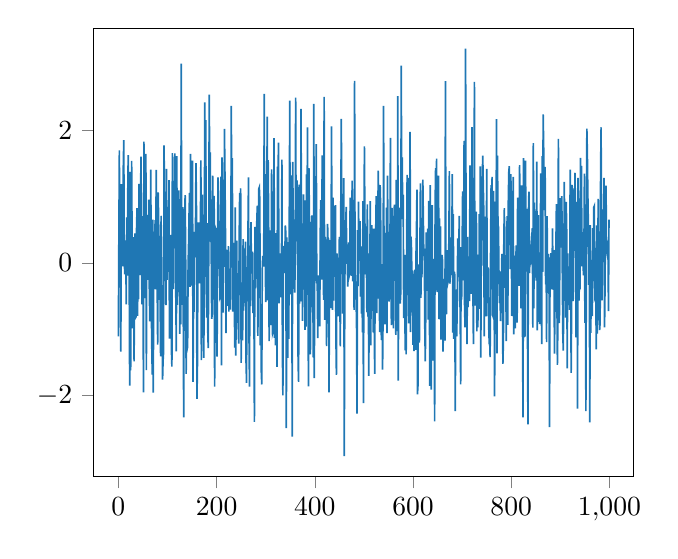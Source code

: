 % This file was created by matplotlib2tikz v0.6.17.
\begin{tikzpicture}

\definecolor{color0}{rgb}{0.122,0.467,0.706}

\begin{axis}[
xmin=-49.95, xmax=1048.95,
ymin=-3.227, ymax=3.541,
tick align=outside,
tick pos=left,
x grid style={white!69.02!black},
y grid style={white!69.02!black}
]
\addplot [semithick, color0, forget plot]
table {%
0 -1.112
1 0.387
2 1.696
3 -0.375
4 0.935
5 -1.341
6 1.188
7 0.255
8 0.216
9 -0.054
10 1.436
11 1.85
12 0.064
13 -0.176
14 0.262
15 0.338
16 -0.627
17 0.686
18 -0.193
19 0.966
20 1.625
21 0.995
22 -0.099
23 -1.855
24 1.373
25 -1.624
26 -0.01
27 1.539
28 0.226
29 -0.989
30 0.387
31 -0.152
32 -1.488
33 0.027
34 0.443
35 -0.829
36 -0.816
37 0.504
38 0.825
39 -0.803
40 -0.052
41 -0.548
42 1.192
43 0.691
44 -0.187
45 0.706
46 1.604
47 0.288
48 -0.627
49 -0.412
50 0.705
51 -1.955
52 1.829
53 -0.534
54 0.888
55 0.258
56 1.644
57 -1.62
58 0.724
59 0.297
60 -0.112
61 -0.257
62 0.955
63 -0.379
64 -0.883
65 -0.296
66 1.408
67 -0.581
68 -1.246
69 -1.689
70 0.651
71 -1.959
72 -0.156
73 -0.226
74 0.419
75 0.644
76 -0.403
77 1.402
78 0.225
79 -0.307
80 -1.235
81 1.064
82 0.636
83 -0.559
84 0.408
85 -0.49
86 -1.413
87 0.71
88 -0.253
89 -0.786
90 -1.762
91 -1.48
92 -1.35
93 1.771
94 0.853
95 -0.275
96 0.645
97 -0.638
98 1.416
99 -0.257
100 0.074
101 0.549
102 0.083
103 1.247
104 -1.146
105 -0.663
106 -0.409
107 0.423
108 -1.298
109 -1.567
110 1.655
111 0.909
112 -0.397
113 0.636
114 0.264
115 1.653
116 0.927
117 -0.533
118 -1.338
119 1.611
120 -0.636
121 -0.073
122 0.76
123 1.094
124 0.632
125 -1.072
126 0.954
127 -0.93
128 3.008
129 -0.071
130 -0.634
131 0.839
132 -0.466
133 -2.334
134 0.455
135 0.715
136 1.023
137 0.102
138 -1.677
139 -0.507
140 -1.304
141 -1.266
142 -0.033
143 0.297
144 0.759
145 1.055
146 -0.363
147 1.643
148 -0.344
149 0.49
150 -0.171
151 1.541
152 -1.798
153 -0.621
154 -0.742
155 0.468
156 0.081
157 0.459
158 1.505
159 0.808
160 -2.053
161 -1.542
162 0.152
163 0.609
164 -0.109
165 -0.31
166 0.467
167 0.516
168 1.547
169 -1.468
170 -0.156
171 1.028
172 -1.134
173 0.135
174 -1.435
175 0.3
176 2.423
177 0.169
178 2.152
179 -0.435
180 -0.828
181 0.597
182 -1.021
183 -1.289
184 0.138
185 2.54
186 1.324
187 1.668
188 0.325
189 0.314
190 -0.847
191 -0.78
192 1.315
193 0.611
194 -0.556
195 1.009
196 -1.868
197 -0.423
198 0.513
199 0.487
200 -1.014
201 -1.417
202 0.515
203 1.288
204 1.014
205 0.422
206 -0.171
207 -0.522
208 -0.499
209 1.3
210 -1.548
211 1.592
212 0.65
213 -0.751
214 0.382
215 -0.06
216 2.022
217 1.347
218 0.499
219 -1.062
220 0.197
221 -0.33
222 0.004
223 -0.651
224 0.253
225 -0.736
226 -0.087
227 -0.188
228 -0.707
229 0.246
230 2.369
231 0.129
232 1.579
233 -0.736
234 0.301
235 -0.305
236 -0.446
237 -1.281
238 0.836
239 -1.4
240 -0.742
241 0.334
242 -0.908
243 -0.274
244 -0.925
245 -1.22
246 0.353
247 1.05
248 0.797
249 1.125
250 -1.511
251 -0.355
252 -0.371
253 -1.172
254 0.357
255 -0.721
256 0.126
257 0.001
258 0.095
259 0.32
260 -1.5
261 -1.813
262 -0.113
263 -0.583
264 0.544
265 1.288
266 -1.098
267 -1.868
268 0.26
269 -0.656
270 0.613
271 -0.162
272 0.091
273 0.168
274 -0.758
275 -0.566
276 -0.518
277 -2.401
278 0.541
279 -0.386
280 -0.139
281 0.087
282 0.665
283 0.861
284 -1.105
285 -0.249
286 1.119
287 1.14
288 0.947
289 -1.248
290 -0.619
291 -1.637
292 -1.837
293 -0.101
294 0.105
295 0.053
296 -0.057
297 2.548
298 -0.021
299 0.348
300 -0.594
301 1.339
302 -0.16
303 2.206
304 -0.569
305 1.548
306 0.621
307 -1.184
308 -0.379
309 -0.173
310 0.491
311 -0.941
312 1.411
313 0.911
314 -1.063
315 -1.033
316 -0.29
317 1.88
318 -1.132
319 0.448
320 -1.248
321 0.448
322 -0.027
323 -1.571
324 1.452
325 1.155
326 1.814
327 -0.611
328 0.142
329 -0.401
330 -0.522
331 -0.411
332 -0.351
333 1.559
334 -1.331
335 -2.002
336 0.254
337 -0.076
338 -0.155
339 0.115
340 0.564
341 0.448
342 -2.497
343 0.384
344 -0.695
345 -1.435
346 0.31
347 -1.147
348 0.632
349 2.449
350 -0.477
351 0.358
352 1.15
353 1.319
354 -2.623
355 1.523
356 0.598
357 0.393
358 -0.138
359 -0.452
360 -0.062
361 2.495
362 0.322
363 1.042
364 1.243
365 0.037
366 -1.514
367 -1.796
368 1.179
369 -0.618
370 1.06
371 -0.07
372 2.323
373 -0.584
374 -0.153
375 -0.875
376 -0.144
377 1.033
378 -0.405
379 0.943
380 -1.011
381 -0.289
382 -0.962
383 1.335
384 -0.483
385 2.044
386 0.161
387 -1.867
388 1.429
389 0.642
390 -0.307
391 -1.381
392 -0.277
393 0.551
394 0.716
395 -0.668
396 -0.41
397 -1.431
398 2.4
399 -1.742
400 0.598
401 -0.272
402 0.609
403 1.793
404 -0.3
405 -0.311
406 -1.139
407 -0.19
408 -0.325
409 -0.437
410 -0.961
411 0.394
412 0.944
413 0.32
414 -0.255
415 1.62
416 0.862
417 -0.018
418 -0.56
419 2.506
420 -0.863
421 0.391
422 0.326
423 -0.497
424 -1.257
425 -0.407
426 0.587
427 0.295
428 0.369
429 -1.956
430 0.343
431 -0.418
432 -0.684
433 -0.392
434 2.061
435 0.285
436 -0.709
437 0.984
438 -0.572
439 0.786
440 0.859
441 -0.214
442 0.872
443 -1.12
444 -1.692
445 0.142
446 0.02
447 -0.809
448 -0.715
449 -0.234
450 0.392
451 -0.573
452 -1.262
453 0.954
454 2.171
455 0.296
456 0.572
457 -0.769
458 0.703
459 1.277
460 -2.919
461 -0.548
462 0.645
463 0.604
464 0.843
465 -0.016
466 0.278
467 -0.358
468 0.082
469 0.306
470 -0.201
471 -0.168
472 0.984
473 0.24
474 -0.125
475 -0.197
476 1.24
477 -0.28
478 0.607
479 0.63
480 -0.71
481 2.745
482 -0.152
483 -0.334
484 -0.542
485 -0.902
486 -2.277
487 0.492
488 -0.351
489 0.922
490 0.116
491 0.232
492 0.63
493 -0.509
494 0.248
495 -0.768
496 -0.077
497 -1.049
498 0.932
499 -2.118
500 0.005
501 1.759
502 0.628
503 -0.174
504 0.55
505 0.154
506 -0.746
507 0.882
508 -0.814
509 -0.462
510 -1.706
511 0.143
512 -0.173
513 0.931
514 -1.248
515 0.289
516 0.567
517 -0.391
518 -0.094
519 -1.051
520 0.517
521 -0.9
522 -1.676
523 0.186
524 0.429
525 1.007
526 -0.759
527 -0.282
528 -0.541
529 1.391
530 1.018
531 0.594
532 -1.045
533 1.171
534 0.859
535 -1.027
536 -1.166
537 -0.02
538 -1.612
539 -0.784
540 2.367
541 -0.097
542 0.073
543 -0.93
544 0.45
545 -0.368
546 0.833
547 -1.062
548 1.314
549 0.35
550 0.247
551 -0.584
552 -0.506
553 0.083
554 1.886
555 -0.372
556 -0.942
557 0.829
558 0.606
559 0.225
560 -0.989
561 0.464
562 0.876
563 0.625
564 0.477
565 -1.088
566 1.251
567 1.049
568 -1.03
569 2.517
570 -1.78
571 0.602
572 -0.281
573 0.833
574 -0.615
575 -0.454
576 2.975
577 0.927
578 1.592
579 0.66
580 1.027
581 -0.834
582 0.005
583 0.118
584 -1.322
585 -0.188
586 -1.381
587 0.236
588 1.328
589 0.616
590 1.282
591 -0.913
592 -0.727
593 0.023
594 1.978
595 -1.045
596 0.395
597 0.174
598 -0.457
599 -0.116
600 -1.24
601 -0.407
602 -1.333
603 -0.179
604 -0.105
605 -1.315
606 0.093
607 0.473
608 1.104
609 -1.987
610 -1.861
611 -0.023
612 -0.806
613 -1.205
614 0.139
615 1.198
616 -0.529
617 0.132
618 -0.219
619 0.189
620 1.255
621 0.65
622 0.102
623 0.215
624 -0.977
625 -1.487
626 -0.709
627 0.459
628 -0.423
629 -0.331
630 0.514
631 -0.858
632 0.934
633 0.824
634 -1.858
635 1.173
636 -0.536
637 -1.914
638 -0.424
639 0.872
640 -1.478
641 -0.345
642 -0.6
643 0.06
644 -2.394
645 0.857
646 1.429
647 0.437
648 1.573
649 -0.443
650 -0.135
651 0.616
652 1.314
653 -0.85
654 0.671
655 -0.854
656 0.548
657 -1.161
658 -0.545
659 0.118
660 0.038
661 -1.34
662 -1.0
663 -0.244
664 -0.629
665 -1.176
666 2.741
667 0.042
668 -0.777
669 0.19
670 0.062
671 -0.299
672 -0.264
673 0.342
674 1.382
675 -0.316
676 -0.174
677 0.384
678 -0.185
679 0.302
680 1.337
681 -1.055
682 0.735
683 -1.149
684 -0.134
685 -0.18
686 -2.238
687 -0.628
688 -0.404
689 -1.111
690 -0.615
691 0.368
692 0.306
693 -0.214
694 0.708
695 -0.522
696 -0.703
697 -1.834
698 0.236
699 -0.555
700 0.2
701 1.078
702 0.536
703 -0.267
704 1.842
705 -0.673
706 -0.974
707 3.233
708 0.603
709 -0.616
710 -1.226
711 0.391
712 -0.671
713 0.078
714 -0.536
715 -0.577
716 1.47
717 1.299
718 0.379
719 -0.47
720 2.049
721 0.309
722 -0.417
723 -1.226
724 0.278
725 2.73
726 -0.647
727 -0.212
728 0.038
729 0.772
730 -1.036
731 0.125
732 -0.974
733 -0.286
734 -0.697
735 0.736
736 -0.207
737 1.457
738 -1.431
739 0.169
740 -0.044
741 1.255
742 1.619
743 1.184
744 0.816
745 -1.111
746 0.074
747 0.07
748 0.695
749 -0.808
750 1.418
751 -0.135
752 -0.607
753 -0.071
754 -0.922
755 -1.167
756 -1.147
757 -1.423
758 0.266
759 1.171
760 -0.376
761 1.296
762 -0.79
763 -0.811
764 1.087
765 0.291
766 -2.016
767 -0.794
768 0.925
769 0.037
770 2.169
771 -1.366
772 1.619
773 0.569
774 0.541
775 -0.179
776 -0.607
777 -0.142
778 -0.88
779 -0.131
780 -0.276
781 0.136
782 -0.313
783 -1.527
784 -1.182
785 0.419
786 0.826
787 -0.379
788 0.117
789 -0.307
790 -1.182
791 0.541
792 0.704
793 -0.937
794 0.909
795 1.366
796 1.457
797 0.904
798 -0.094
799 1.338
800 1.042
801 -0.803
802 -0.608
803 0.428
804 1.296
805 -1.081
806 0.107
807 -0.193
808 -0.991
809 -0.349
810 0.261
811 0.096
812 -0.904
813 0.982
814 0.215
815 0.964
816 -0.348
817 1.476
818 0.685
819 0.809
820 -0.689
821 1.168
822 0.857
823 -0.995
824 -2.335
825 1.58
826 1.021
827 -1.109
828 -1.104
829 1.541
830 0.525
831 -0.078
832 0.813
833 -0.866
834 -2.44
835 0.728
836 1.075
837 -0.157
838 0.014
839 -0.036
840 0.233
841 0.281
842 0.407
843 0.522
844 -0.978
845 1.808
846 -0.687
847 0.907
848 0.305
849 -0.225
850 0.375
851 -0.271
852 1.526
853 -1.02
854 0.439
855 0.718
856 -0.891
857 -0.473
858 -0.926
859 -0.437
860 1.35
861 0.041
862 -1.228
863 1.612
864 -0.139
865 2.239
866 1.769
867 0.954
868 0.795
869 1.449
870 -0.324
871 0.173
872 -1.196
873 0.705
874 -0.375
875 -0.405
876 0.136
877 -0.161
878 -2.482
879 0.081
880 -0.315
881 0.145
882 -0.323
883 -0.399
884 0.521
885 -0.207
886 -0.408
887 0.19
888 -1.372
889 -0.707
890 -0.154
891 0.285
892 0.887
893 -0.468
894 -1.54
895 -0.871
896 1.872
897 0.059
898 -0.91
899 0.133
900 0.975
901 0.23
902 0.785
903 1.006
904 -0.121
905 -1.064
906 -1.324
907 -0.344
908 1.221
909 0.355
910 0.723
911 -0.827
912 0.918
913 0.451
914 -1.593
915 0.143
916 -0.432
917 -0.186
918 -0.353
919 -0.709
920 1.407
921 0.466
922 -1.663
923 -0.582
924 1.177
925 0.029
926 -0.577
927 0.647
928 1.126
929 0.964
930 1.359
931 0.096
932 -1.126
933 0.921
934 0.545
935 -2.202
936 1.28
937 0.626
938 -0.57
939 -0.165
940 -0.4
941 1.582
942 0.045
943 1.463
944 -0.055
945 0.464
946 0.146
947 -0.191
948 0.111
949 1.347
950 -0.906
951 0.723
952 -2.238
953 0.059
954 2.026
955 1.644
956 1.033
957 0.581
958 -0.334
959 -0.013
960 -2.409
961 0.57
962 -1.058
963 -0.229
964 -0.794
965 -0.793
966 0.522
967 -0.275
968 0.835
969 0.853
970 -0.529
971 -0.507
972 0.226
973 -1.308
974 0.565
975 -1.069
976 -0.799
977 0.965
978 0.034
979 0.334
980 -1.015
981 -0.898
982 1.396
983 2.046
984 -0.348
985 -0.568
986 0.805
987 0.241
988 0.755
989 1.281
990 -0.976
991 -0.364
992 0.874
993 1.166
994 0.22
995 0.167
996 0.287
997 0.252
998 -0.731
999 0.652
};
\end{axis}

\end{tikzpicture}